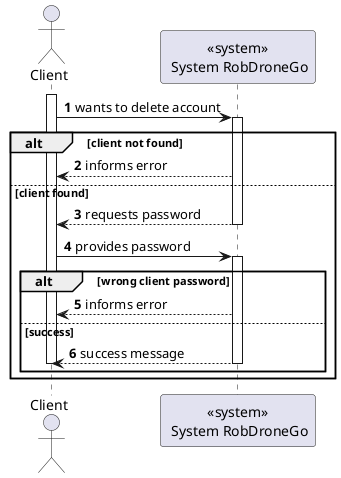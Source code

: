@startuml
autonumber

actor "Client" as usr

participant "<<system>>\n System RobDroneGo" as sys

activate usr
    usr -> sys : wants to delete account
    activate sys
alt client not found
        sys --> usr : informs error
else client found
        sys --> usr : requests password
    deactivate sys

    usr -> sys : provides password
    activate sys
alt wrong client password
        sys --> usr : informs error
else success
        sys --> usr : success message
    deactivate sys
deactivate usr
end
end

@enduml
